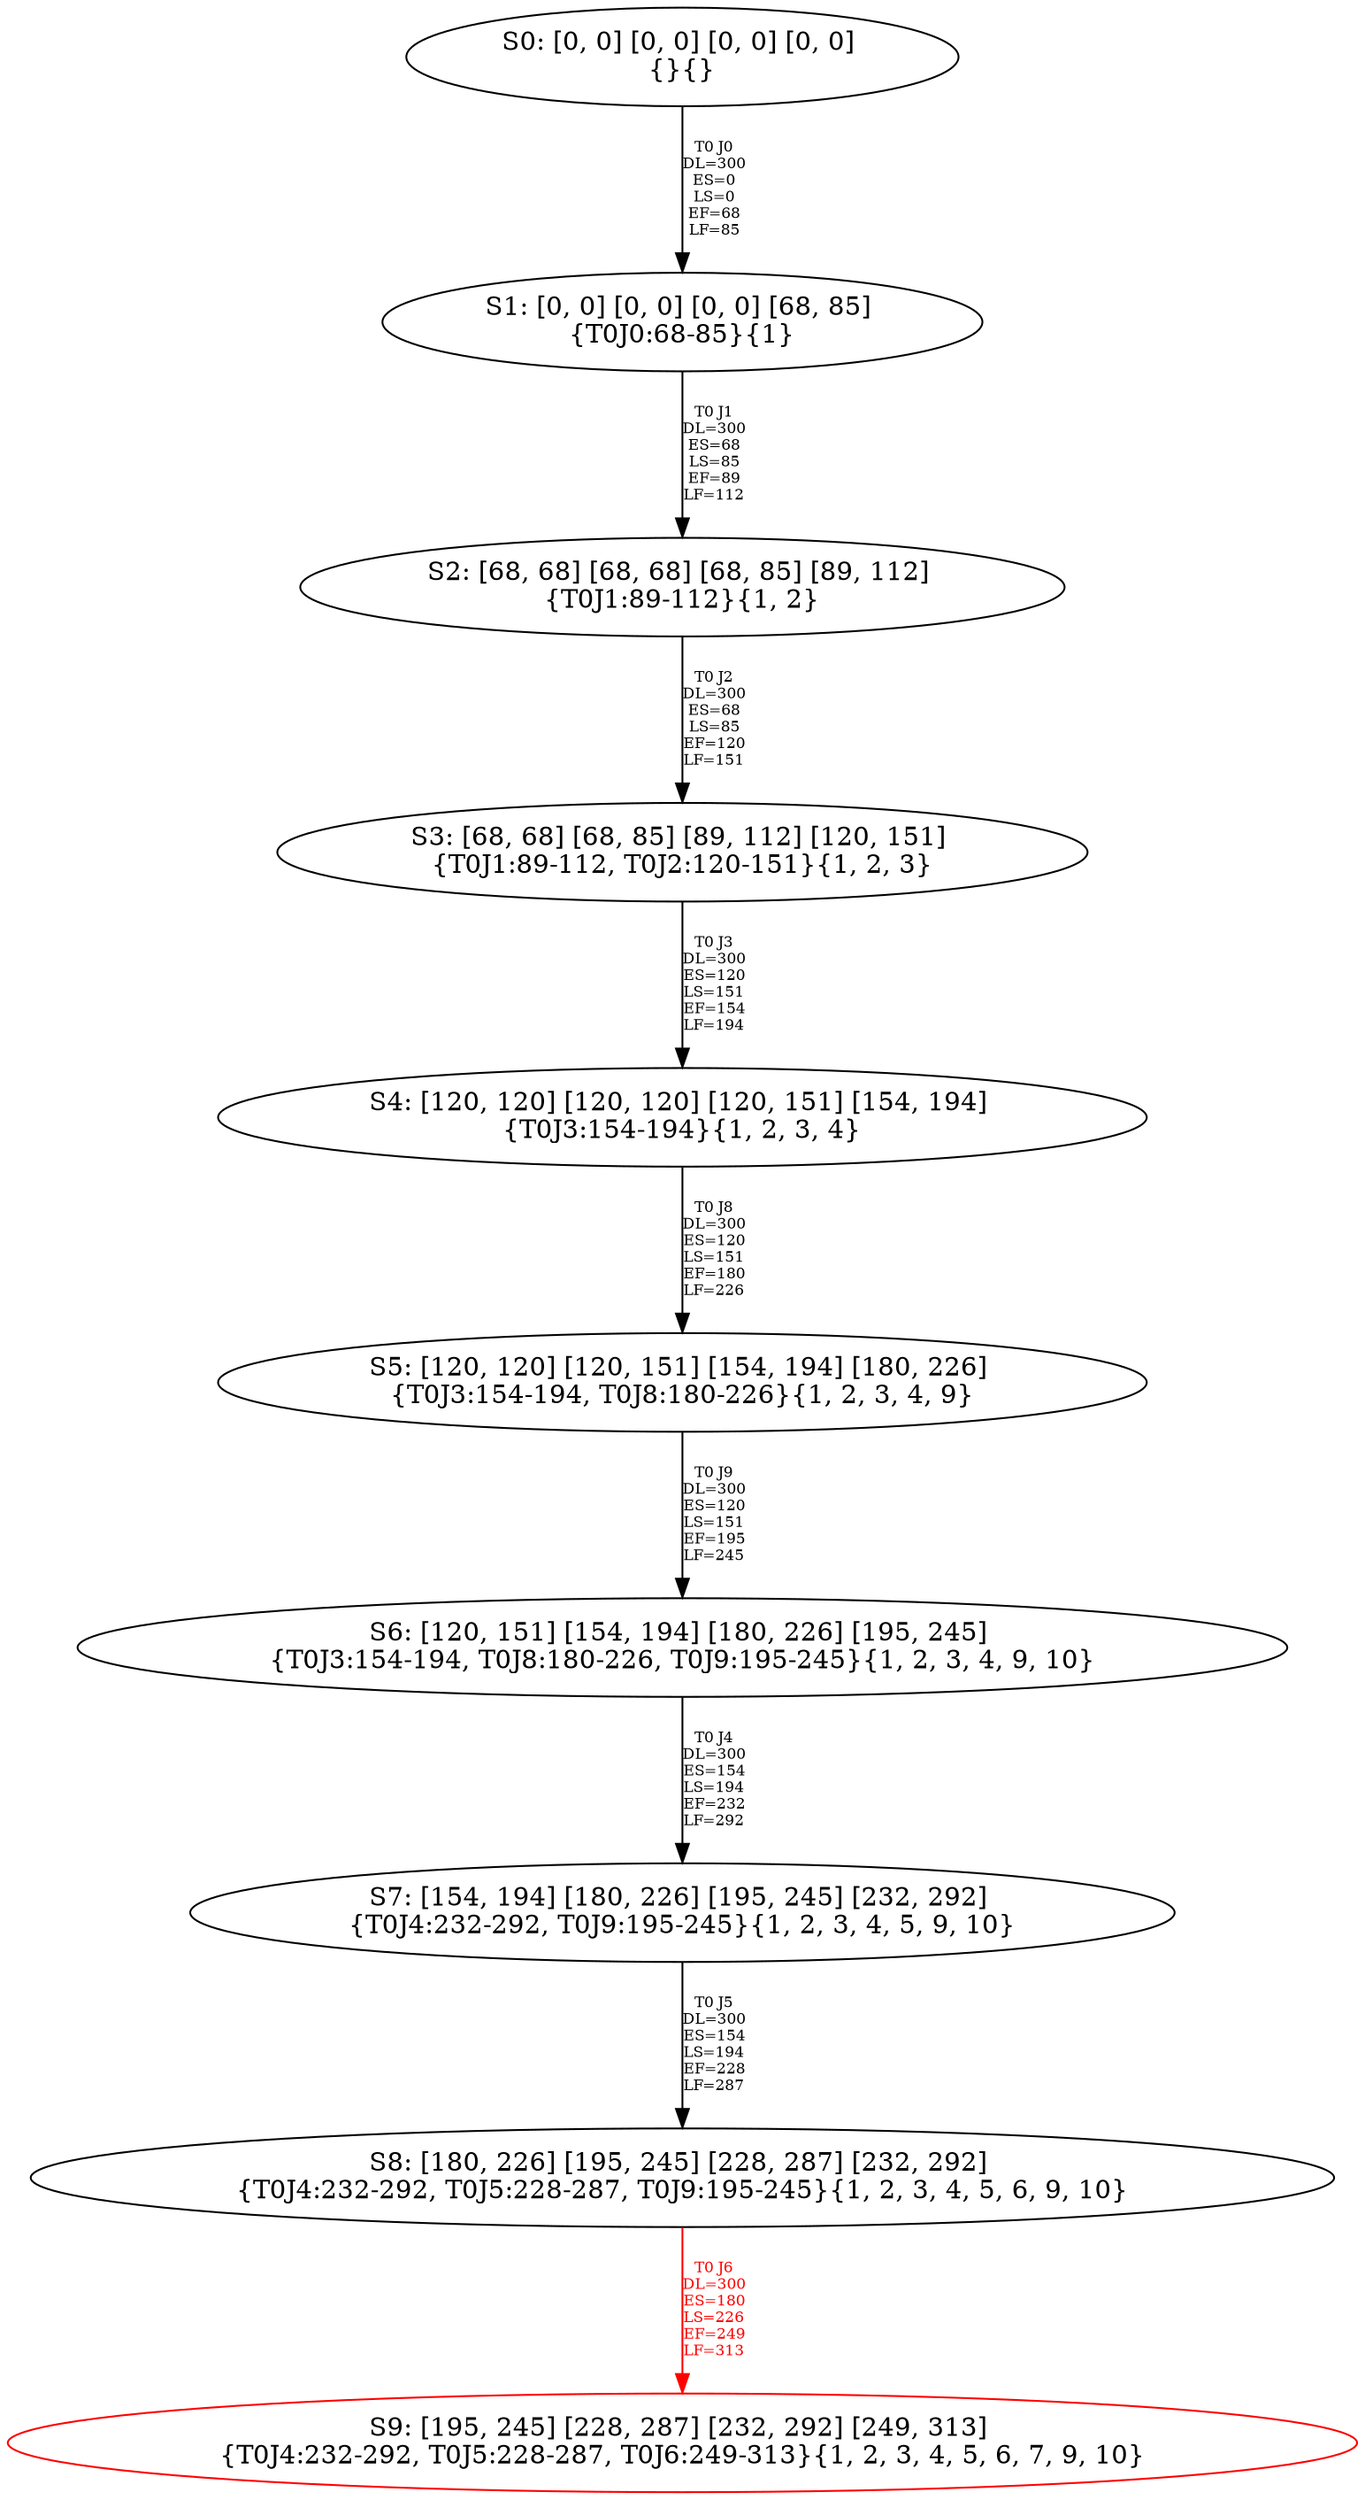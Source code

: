 digraph {
	S0[label="S0: [0, 0] [0, 0] [0, 0] [0, 0] \n{}{}"];
	S1[label="S1: [0, 0] [0, 0] [0, 0] [68, 85] \n{T0J0:68-85}{1}"];
	S2[label="S2: [68, 68] [68, 68] [68, 85] [89, 112] \n{T0J1:89-112}{1, 2}"];
	S3[label="S3: [68, 68] [68, 85] [89, 112] [120, 151] \n{T0J1:89-112, T0J2:120-151}{1, 2, 3}"];
	S4[label="S4: [120, 120] [120, 120] [120, 151] [154, 194] \n{T0J3:154-194}{1, 2, 3, 4}"];
	S5[label="S5: [120, 120] [120, 151] [154, 194] [180, 226] \n{T0J3:154-194, T0J8:180-226}{1, 2, 3, 4, 9}"];
	S6[label="S6: [120, 151] [154, 194] [180, 226] [195, 245] \n{T0J3:154-194, T0J8:180-226, T0J9:195-245}{1, 2, 3, 4, 9, 10}"];
	S7[label="S7: [154, 194] [180, 226] [195, 245] [232, 292] \n{T0J4:232-292, T0J9:195-245}{1, 2, 3, 4, 5, 9, 10}"];
	S8[label="S8: [180, 226] [195, 245] [228, 287] [232, 292] \n{T0J4:232-292, T0J5:228-287, T0J9:195-245}{1, 2, 3, 4, 5, 6, 9, 10}"];
	S9[label="S9: [195, 245] [228, 287] [232, 292] [249, 313] \n{T0J4:232-292, T0J5:228-287, T0J6:249-313}{1, 2, 3, 4, 5, 6, 7, 9, 10}"];
	S0 -> S1[label="T0 J0\nDL=300\nES=0\nLS=0\nEF=68\nLF=85",fontsize=8];
	S1 -> S2[label="T0 J1\nDL=300\nES=68\nLS=85\nEF=89\nLF=112",fontsize=8];
	S2 -> S3[label="T0 J2\nDL=300\nES=68\nLS=85\nEF=120\nLF=151",fontsize=8];
	S3 -> S4[label="T0 J3\nDL=300\nES=120\nLS=151\nEF=154\nLF=194",fontsize=8];
	S4 -> S5[label="T0 J8\nDL=300\nES=120\nLS=151\nEF=180\nLF=226",fontsize=8];
	S5 -> S6[label="T0 J9\nDL=300\nES=120\nLS=151\nEF=195\nLF=245",fontsize=8];
	S6 -> S7[label="T0 J4\nDL=300\nES=154\nLS=194\nEF=232\nLF=292",fontsize=8];
	S7 -> S8[label="T0 J5\nDL=300\nES=154\nLS=194\nEF=228\nLF=287",fontsize=8];
	S8 -> S9[label="T0 J6\nDL=300\nES=180\nLS=226\nEF=249\nLF=313",color=Red,fontcolor=Red,fontsize=8];
S9[color=Red];
}
